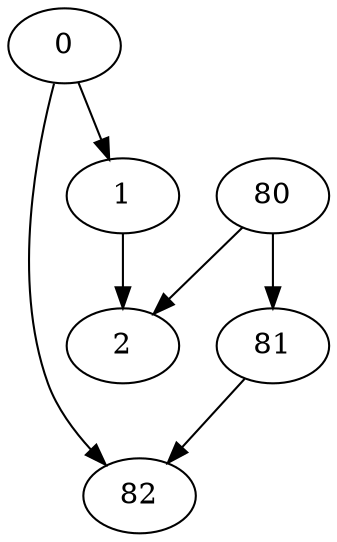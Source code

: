 digraph G {
0 [count=0, is_write=0, tid=0];
1 [count=1, is_write=0, tid=0];
2 [count=2, is_write=0, tid=0];
80 [count=0, is_write=0, tid=1];
81 [count=1, is_write=0, tid=1];
82 [count=2, is_write=0, tid=1];
0->1 ;
1->2 ;
80->81 ;
81->82 ;
0->82 ;
80->2 ;
}

